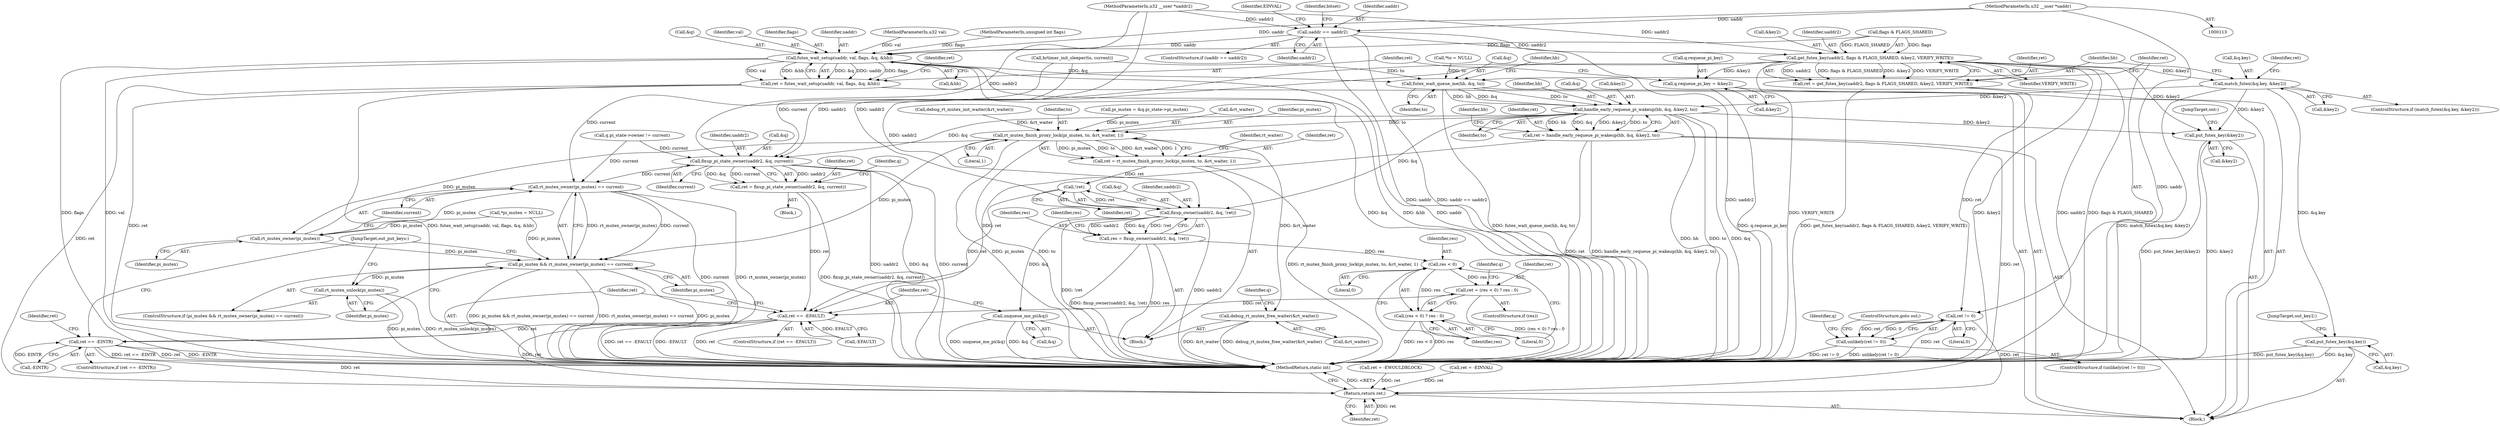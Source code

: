 digraph "0_linux_e9c243a5a6de0be8e584c604d353412584b592f8_0@pointer" {
"1000114" [label="(MethodParameterIn,u32 __user *uaddr)"];
"1000143" [label="(Call,uaddr == uaddr2)"];
"1000207" [label="(Call,get_futex_key(uaddr2, flags & FLAGS_SHARED, &key2, VERIFY_WRITE))"];
"1000205" [label="(Call,ret = get_futex_key(uaddr2, flags & FLAGS_SHARED, &key2, VERIFY_WRITE))"];
"1000217" [label="(Call,ret != 0)"];
"1000216" [label="(Call,unlikely(ret != 0))"];
"1000427" [label="(Return,return ret;)"];
"1000232" [label="(Call,q.requeue_pi_key = &key2)"];
"1000252" [label="(Call,match_futex(&q.key, &key2))"];
"1000277" [label="(Call,handle_early_requeue_pi_wakeup(hb, &q, &key2, to))"];
"1000275" [label="(Call,ret = handle_early_requeue_pi_wakeup(hb, &q, &key2, to))"];
"1000378" [label="(Call,ret == -EFAULT)"];
"1000394" [label="(Call,ret == -EINTR)"];
"1000317" [label="(Call,fixup_pi_state_owner(uaddr2, &q, current))"];
"1000315" [label="(Call,ret = fixup_pi_state_owner(uaddr2, &q, current))"];
"1000386" [label="(Call,rt_mutex_owner(pi_mutex) == current)"];
"1000384" [label="(Call,pi_mutex && rt_mutex_owner(pi_mutex) == current)"];
"1000390" [label="(Call,rt_mutex_unlock(pi_mutex))"];
"1000343" [label="(Call,rt_mutex_finish_proxy_lock(pi_mutex, to, &rt_waiter, 1))"];
"1000341" [label="(Call,ret = rt_mutex_finish_proxy_lock(pi_mutex, to, &rt_waiter, 1))"];
"1000362" [label="(Call,!ret)"];
"1000358" [label="(Call,fixup_owner(uaddr2, &q, !ret))"];
"1000356" [label="(Call,res = fixup_owner(uaddr2, &q, !ret))"];
"1000369" [label="(Call,res < 0)"];
"1000366" [label="(Call,ret = (res < 0) ? res : 0)"];
"1000368" [label="(Call,(res < 0) ? res : 0)"];
"1000374" [label="(Call,unqueue_me_pi(&q))"];
"1000349" [label="(Call,debug_rt_mutex_free_waiter(&rt_waiter))"];
"1000387" [label="(Call,rt_mutex_owner(pi_mutex))"];
"1000410" [label="(Call,put_futex_key(&key2))"];
"1000404" [label="(Call,put_futex_key(&q.key))"];
"1000240" [label="(Call,futex_wait_setup(uaddr, val, flags, &q, &hb))"];
"1000238" [label="(Call,ret = futex_wait_setup(uaddr, val, flags, &q, &hb))"];
"1000265" [label="(Call,futex_wait_queue_me(hb, &q, to))"];
"1000242" [label="(Identifier,val)"];
"1000385" [label="(Identifier,pi_mutex)"];
"1000243" [label="(Identifier,flags)"];
"1000128" [label="(Call,*pi_mutex = NULL)"];
"1000220" [label="(ControlStructure,goto out;)"];
"1000315" [label="(Call,ret = fixup_pi_state_owner(uaddr2, &q, current))"];
"1000349" [label="(Call,debug_rt_mutex_free_waiter(&rt_waiter))"];
"1000151" [label="(Identifier,bitset)"];
"1000362" [label="(Call,!ret)"];
"1000257" [label="(Call,&key2)"];
"1000232" [label="(Call,q.requeue_pi_key = &key2)"];
"1000273" [label="(Identifier,hb)"];
"1000212" [label="(Call,&key2)"];
"1000386" [label="(Call,rt_mutex_owner(pi_mutex) == current)"];
"1000373" [label="(Literal,0)"];
"1000380" [label="(Call,-EFAULT)"];
"1000277" [label="(Call,handle_early_requeue_pi_wakeup(hb, &q, &key2, to))"];
"1000219" [label="(Literal,0)"];
"1000390" [label="(Call,rt_mutex_unlock(pi_mutex))"];
"1000346" [label="(Call,&rt_waiter)"];
"1000404" [label="(Call,put_futex_key(&q.key))"];
"1000217" [label="(Call,ret != 0)"];
"1000410" [label="(Call,put_futex_key(&key2))"];
"1000240" [label="(Call,futex_wait_setup(uaddr, val, flags, &q, &hb))"];
"1000344" [label="(Identifier,pi_mutex)"];
"1000265" [label="(Call,futex_wait_queue_me(hb, &q, to))"];
"1000275" [label="(Call,ret = handle_early_requeue_pi_wakeup(hb, &q, &key2, to))"];
"1000233" [label="(Call,q.requeue_pi_key)"];
"1000241" [label="(Identifier,uaddr)"];
"1000116" [label="(MethodParameterIn,u32 val)"];
"1000115" [label="(MethodParameterIn,unsigned int flags)"];
"1000114" [label="(MethodParameterIn,u32 __user *uaddr)"];
"1000145" [label="(Identifier,uaddr2)"];
"1000209" [label="(Call,flags & FLAGS_SHARED)"];
"1000356" [label="(Call,res = fixup_owner(uaddr2, &q, !ret))"];
"1000395" [label="(Identifier,ret)"];
"1000379" [label="(Identifier,ret)"];
"1000236" [label="(Call,&key2)"];
"1000123" [label="(Call,*to = NULL)"];
"1000144" [label="(Identifier,uaddr)"];
"1000287" [label="(Identifier,hb)"];
"1000321" [label="(Identifier,current)"];
"1000319" [label="(Call,&q)"];
"1000367" [label="(Identifier,ret)"];
"1000252" [label="(Call,match_futex(&q.key, &key2))"];
"1000143" [label="(Call,uaddr == uaddr2)"];
"1000371" [label="(Literal,0)"];
"1000215" [label="(ControlStructure,if (unlikely(ret != 0)))"];
"1000205" [label="(Call,ret = get_futex_key(uaddr2, flags & FLAGS_SHARED, &key2, VERIFY_WRITE))"];
"1000206" [label="(Identifier,ret)"];
"1000251" [label="(ControlStructure,if (match_futex(&q.key, &key2)))"];
"1000120" [label="(Block,)"];
"1000142" [label="(ControlStructure,if (uaddr == uaddr2))"];
"1000119" [label="(MethodParameterIn,u32 __user *uaddr2)"];
"1000216" [label="(Call,unlikely(ret != 0))"];
"1000375" [label="(Call,&q)"];
"1000341" [label="(Call,ret = rt_mutex_finish_proxy_lock(pi_mutex, to, &rt_waiter, 1))"];
"1000428" [label="(Identifier,ret)"];
"1000400" [label="(Identifier,ret)"];
"1000244" [label="(Call,&q)"];
"1000383" [label="(ControlStructure,if (pi_mutex && rt_mutex_owner(pi_mutex) == current))"];
"1000365" [label="(Identifier,res)"];
"1000343" [label="(Call,rt_mutex_finish_proxy_lock(pi_mutex, to, &rt_waiter, 1))"];
"1000260" [label="(Call,ret = -EINVAL)"];
"1000405" [label="(Call,&q.key)"];
"1000378" [label="(Call,ret == -EFAULT)"];
"1000310" [label="(Block,)"];
"1000351" [label="(Identifier,rt_waiter)"];
"1000318" [label="(Identifier,uaddr2)"];
"1000279" [label="(Call,&q)"];
"1000348" [label="(Literal,1)"];
"1000387" [label="(Call,rt_mutex_owner(pi_mutex))"];
"1000370" [label="(Identifier,res)"];
"1000427" [label="(Return,return ret;)"];
"1000345" [label="(Identifier,to)"];
"1000281" [label="(Call,&key2)"];
"1000360" [label="(Call,&q)"];
"1000372" [label="(Identifier,res)"];
"1000249" [label="(Identifier,ret)"];
"1000303" [label="(Call,q.pi_state->owner != current)"];
"1000359" [label="(Identifier,uaddr2)"];
"1000148" [label="(Identifier,EINVAL)"];
"1000354" [label="(Identifier,q)"];
"1000393" [label="(ControlStructure,if (ret == -EINTR))"];
"1000376" [label="(Identifier,q)"];
"1000409" [label="(JumpTarget,out_key2:)"];
"1000269" [label="(Identifier,to)"];
"1000253" [label="(Call,&q.key)"];
"1000358" [label="(Call,fixup_owner(uaddr2, &q, !ret))"];
"1000283" [label="(Identifier,to)"];
"1000368" [label="(Call,(res < 0) ? res : 0)"];
"1000174" [label="(Call,hrtimer_init_sleeper(to, current))"];
"1000276" [label="(Identifier,ret)"];
"1000317" [label="(Call,fixup_pi_state_owner(uaddr2, &q, current))"];
"1000394" [label="(Call,ret == -EINTR)"];
"1000208" [label="(Identifier,uaddr2)"];
"1000403" [label="(JumpTarget,out_put_keys:)"];
"1000389" [label="(Identifier,current)"];
"1000384" [label="(Call,pi_mutex && rt_mutex_owner(pi_mutex) == current)"];
"1000342" [label="(Identifier,ret)"];
"1000324" [label="(Identifier,q)"];
"1000369" [label="(Call,res < 0)"];
"1000364" [label="(ControlStructure,if (res))"];
"1000278" [label="(Identifier,hb)"];
"1000327" [label="(Block,)"];
"1000388" [label="(Identifier,pi_mutex)"];
"1000413" [label="(JumpTarget,out:)"];
"1000374" [label="(Call,unqueue_me_pi(&q))"];
"1000316" [label="(Identifier,ret)"];
"1000246" [label="(Call,&hb)"];
"1000267" [label="(Call,&q)"];
"1000411" [label="(Call,&key2)"];
"1000223" [label="(Identifier,q)"];
"1000214" [label="(Identifier,VERIFY_WRITE)"];
"1000391" [label="(Identifier,pi_mutex)"];
"1000396" [label="(Call,-EINTR)"];
"1000266" [label="(Identifier,hb)"];
"1000207" [label="(Call,get_futex_key(uaddr2, flags & FLAGS_SHARED, &key2, VERIFY_WRITE))"];
"1000187" [label="(Call,debug_rt_mutex_init_waiter(&rt_waiter))"];
"1000377" [label="(ControlStructure,if (ret == -EFAULT))"];
"1000429" [label="(MethodReturn,static int)"];
"1000350" [label="(Call,&rt_waiter)"];
"1000238" [label="(Call,ret = futex_wait_setup(uaddr, val, flags, &q, &hb))"];
"1000399" [label="(Call,ret = -EWOULDBLOCK)"];
"1000261" [label="(Identifier,ret)"];
"1000357" [label="(Identifier,res)"];
"1000218" [label="(Identifier,ret)"];
"1000333" [label="(Call,pi_mutex = &q.pi_state->pi_mutex)"];
"1000363" [label="(Identifier,ret)"];
"1000239" [label="(Identifier,ret)"];
"1000366" [label="(Call,ret = (res < 0) ? res : 0)"];
"1000114" -> "1000113"  [label="AST: "];
"1000114" -> "1000429"  [label="DDG: uaddr"];
"1000114" -> "1000143"  [label="DDG: uaddr"];
"1000114" -> "1000240"  [label="DDG: uaddr"];
"1000143" -> "1000142"  [label="AST: "];
"1000143" -> "1000145"  [label="CFG: "];
"1000144" -> "1000143"  [label="AST: "];
"1000145" -> "1000143"  [label="AST: "];
"1000148" -> "1000143"  [label="CFG: "];
"1000151" -> "1000143"  [label="CFG: "];
"1000143" -> "1000429"  [label="DDG: uaddr"];
"1000143" -> "1000429"  [label="DDG: uaddr2"];
"1000143" -> "1000429"  [label="DDG: uaddr == uaddr2"];
"1000119" -> "1000143"  [label="DDG: uaddr2"];
"1000143" -> "1000207"  [label="DDG: uaddr2"];
"1000143" -> "1000240"  [label="DDG: uaddr"];
"1000207" -> "1000205"  [label="AST: "];
"1000207" -> "1000214"  [label="CFG: "];
"1000208" -> "1000207"  [label="AST: "];
"1000209" -> "1000207"  [label="AST: "];
"1000212" -> "1000207"  [label="AST: "];
"1000214" -> "1000207"  [label="AST: "];
"1000205" -> "1000207"  [label="CFG: "];
"1000207" -> "1000429"  [label="DDG: flags & FLAGS_SHARED"];
"1000207" -> "1000429"  [label="DDG: VERIFY_WRITE"];
"1000207" -> "1000429"  [label="DDG: uaddr2"];
"1000207" -> "1000429"  [label="DDG: &key2"];
"1000207" -> "1000205"  [label="DDG: uaddr2"];
"1000207" -> "1000205"  [label="DDG: flags & FLAGS_SHARED"];
"1000207" -> "1000205"  [label="DDG: &key2"];
"1000207" -> "1000205"  [label="DDG: VERIFY_WRITE"];
"1000119" -> "1000207"  [label="DDG: uaddr2"];
"1000209" -> "1000207"  [label="DDG: flags"];
"1000209" -> "1000207"  [label="DDG: FLAGS_SHARED"];
"1000207" -> "1000232"  [label="DDG: &key2"];
"1000207" -> "1000252"  [label="DDG: &key2"];
"1000207" -> "1000317"  [label="DDG: uaddr2"];
"1000207" -> "1000358"  [label="DDG: uaddr2"];
"1000207" -> "1000410"  [label="DDG: &key2"];
"1000205" -> "1000120"  [label="AST: "];
"1000206" -> "1000205"  [label="AST: "];
"1000218" -> "1000205"  [label="CFG: "];
"1000205" -> "1000429"  [label="DDG: get_futex_key(uaddr2, flags & FLAGS_SHARED, &key2, VERIFY_WRITE)"];
"1000205" -> "1000217"  [label="DDG: ret"];
"1000217" -> "1000216"  [label="AST: "];
"1000217" -> "1000219"  [label="CFG: "];
"1000218" -> "1000217"  [label="AST: "];
"1000219" -> "1000217"  [label="AST: "];
"1000216" -> "1000217"  [label="CFG: "];
"1000217" -> "1000429"  [label="DDG: ret"];
"1000217" -> "1000216"  [label="DDG: ret"];
"1000217" -> "1000216"  [label="DDG: 0"];
"1000217" -> "1000427"  [label="DDG: ret"];
"1000216" -> "1000215"  [label="AST: "];
"1000220" -> "1000216"  [label="CFG: "];
"1000223" -> "1000216"  [label="CFG: "];
"1000216" -> "1000429"  [label="DDG: unlikely(ret != 0)"];
"1000216" -> "1000429"  [label="DDG: ret != 0"];
"1000427" -> "1000120"  [label="AST: "];
"1000427" -> "1000428"  [label="CFG: "];
"1000428" -> "1000427"  [label="AST: "];
"1000429" -> "1000427"  [label="CFG: "];
"1000427" -> "1000429"  [label="DDG: <RET>"];
"1000428" -> "1000427"  [label="DDG: ret"];
"1000238" -> "1000427"  [label="DDG: ret"];
"1000399" -> "1000427"  [label="DDG: ret"];
"1000275" -> "1000427"  [label="DDG: ret"];
"1000260" -> "1000427"  [label="DDG: ret"];
"1000394" -> "1000427"  [label="DDG: ret"];
"1000378" -> "1000427"  [label="DDG: ret"];
"1000232" -> "1000120"  [label="AST: "];
"1000232" -> "1000236"  [label="CFG: "];
"1000233" -> "1000232"  [label="AST: "];
"1000236" -> "1000232"  [label="AST: "];
"1000239" -> "1000232"  [label="CFG: "];
"1000232" -> "1000429"  [label="DDG: q.requeue_pi_key"];
"1000252" -> "1000251"  [label="AST: "];
"1000252" -> "1000257"  [label="CFG: "];
"1000253" -> "1000252"  [label="AST: "];
"1000257" -> "1000252"  [label="AST: "];
"1000261" -> "1000252"  [label="CFG: "];
"1000266" -> "1000252"  [label="CFG: "];
"1000252" -> "1000429"  [label="DDG: match_futex(&q.key, &key2)"];
"1000252" -> "1000277"  [label="DDG: &key2"];
"1000252" -> "1000404"  [label="DDG: &q.key"];
"1000252" -> "1000410"  [label="DDG: &key2"];
"1000277" -> "1000275"  [label="AST: "];
"1000277" -> "1000283"  [label="CFG: "];
"1000278" -> "1000277"  [label="AST: "];
"1000279" -> "1000277"  [label="AST: "];
"1000281" -> "1000277"  [label="AST: "];
"1000283" -> "1000277"  [label="AST: "];
"1000275" -> "1000277"  [label="CFG: "];
"1000277" -> "1000429"  [label="DDG: hb"];
"1000277" -> "1000429"  [label="DDG: to"];
"1000277" -> "1000429"  [label="DDG: &q"];
"1000277" -> "1000275"  [label="DDG: hb"];
"1000277" -> "1000275"  [label="DDG: &q"];
"1000277" -> "1000275"  [label="DDG: &key2"];
"1000277" -> "1000275"  [label="DDG: to"];
"1000265" -> "1000277"  [label="DDG: hb"];
"1000265" -> "1000277"  [label="DDG: &q"];
"1000265" -> "1000277"  [label="DDG: to"];
"1000277" -> "1000317"  [label="DDG: &q"];
"1000277" -> "1000343"  [label="DDG: to"];
"1000277" -> "1000358"  [label="DDG: &q"];
"1000277" -> "1000410"  [label="DDG: &key2"];
"1000275" -> "1000120"  [label="AST: "];
"1000276" -> "1000275"  [label="AST: "];
"1000287" -> "1000275"  [label="CFG: "];
"1000275" -> "1000429"  [label="DDG: ret"];
"1000275" -> "1000429"  [label="DDG: handle_early_requeue_pi_wakeup(hb, &q, &key2, to)"];
"1000275" -> "1000378"  [label="DDG: ret"];
"1000378" -> "1000377"  [label="AST: "];
"1000378" -> "1000380"  [label="CFG: "];
"1000379" -> "1000378"  [label="AST: "];
"1000380" -> "1000378"  [label="AST: "];
"1000385" -> "1000378"  [label="CFG: "];
"1000395" -> "1000378"  [label="CFG: "];
"1000378" -> "1000429"  [label="DDG: -EFAULT"];
"1000378" -> "1000429"  [label="DDG: ret"];
"1000378" -> "1000429"  [label="DDG: ret == -EFAULT"];
"1000315" -> "1000378"  [label="DDG: ret"];
"1000366" -> "1000378"  [label="DDG: ret"];
"1000362" -> "1000378"  [label="DDG: ret"];
"1000380" -> "1000378"  [label="DDG: EFAULT"];
"1000378" -> "1000394"  [label="DDG: ret"];
"1000394" -> "1000393"  [label="AST: "];
"1000394" -> "1000396"  [label="CFG: "];
"1000395" -> "1000394"  [label="AST: "];
"1000396" -> "1000394"  [label="AST: "];
"1000400" -> "1000394"  [label="CFG: "];
"1000403" -> "1000394"  [label="CFG: "];
"1000394" -> "1000429"  [label="DDG: -EINTR"];
"1000394" -> "1000429"  [label="DDG: ret == -EINTR"];
"1000394" -> "1000429"  [label="DDG: ret"];
"1000396" -> "1000394"  [label="DDG: EINTR"];
"1000317" -> "1000315"  [label="AST: "];
"1000317" -> "1000321"  [label="CFG: "];
"1000318" -> "1000317"  [label="AST: "];
"1000319" -> "1000317"  [label="AST: "];
"1000321" -> "1000317"  [label="AST: "];
"1000315" -> "1000317"  [label="CFG: "];
"1000317" -> "1000429"  [label="DDG: uaddr2"];
"1000317" -> "1000429"  [label="DDG: &q"];
"1000317" -> "1000429"  [label="DDG: current"];
"1000317" -> "1000315"  [label="DDG: uaddr2"];
"1000317" -> "1000315"  [label="DDG: &q"];
"1000317" -> "1000315"  [label="DDG: current"];
"1000119" -> "1000317"  [label="DDG: uaddr2"];
"1000303" -> "1000317"  [label="DDG: current"];
"1000174" -> "1000317"  [label="DDG: current"];
"1000317" -> "1000386"  [label="DDG: current"];
"1000315" -> "1000310"  [label="AST: "];
"1000316" -> "1000315"  [label="AST: "];
"1000324" -> "1000315"  [label="CFG: "];
"1000315" -> "1000429"  [label="DDG: fixup_pi_state_owner(uaddr2, &q, current)"];
"1000386" -> "1000384"  [label="AST: "];
"1000386" -> "1000389"  [label="CFG: "];
"1000387" -> "1000386"  [label="AST: "];
"1000389" -> "1000386"  [label="AST: "];
"1000384" -> "1000386"  [label="CFG: "];
"1000386" -> "1000429"  [label="DDG: current"];
"1000386" -> "1000429"  [label="DDG: rt_mutex_owner(pi_mutex)"];
"1000386" -> "1000384"  [label="DDG: rt_mutex_owner(pi_mutex)"];
"1000386" -> "1000384"  [label="DDG: current"];
"1000387" -> "1000386"  [label="DDG: pi_mutex"];
"1000303" -> "1000386"  [label="DDG: current"];
"1000174" -> "1000386"  [label="DDG: current"];
"1000384" -> "1000383"  [label="AST: "];
"1000384" -> "1000385"  [label="CFG: "];
"1000385" -> "1000384"  [label="AST: "];
"1000391" -> "1000384"  [label="CFG: "];
"1000403" -> "1000384"  [label="CFG: "];
"1000384" -> "1000429"  [label="DDG: pi_mutex && rt_mutex_owner(pi_mutex) == current"];
"1000384" -> "1000429"  [label="DDG: rt_mutex_owner(pi_mutex) == current"];
"1000384" -> "1000429"  [label="DDG: pi_mutex"];
"1000343" -> "1000384"  [label="DDG: pi_mutex"];
"1000128" -> "1000384"  [label="DDG: pi_mutex"];
"1000387" -> "1000384"  [label="DDG: pi_mutex"];
"1000384" -> "1000390"  [label="DDG: pi_mutex"];
"1000390" -> "1000383"  [label="AST: "];
"1000390" -> "1000391"  [label="CFG: "];
"1000391" -> "1000390"  [label="AST: "];
"1000403" -> "1000390"  [label="CFG: "];
"1000390" -> "1000429"  [label="DDG: rt_mutex_unlock(pi_mutex)"];
"1000390" -> "1000429"  [label="DDG: pi_mutex"];
"1000343" -> "1000341"  [label="AST: "];
"1000343" -> "1000348"  [label="CFG: "];
"1000344" -> "1000343"  [label="AST: "];
"1000345" -> "1000343"  [label="AST: "];
"1000346" -> "1000343"  [label="AST: "];
"1000348" -> "1000343"  [label="AST: "];
"1000341" -> "1000343"  [label="CFG: "];
"1000343" -> "1000429"  [label="DDG: pi_mutex"];
"1000343" -> "1000429"  [label="DDG: to"];
"1000343" -> "1000341"  [label="DDG: pi_mutex"];
"1000343" -> "1000341"  [label="DDG: to"];
"1000343" -> "1000341"  [label="DDG: &rt_waiter"];
"1000343" -> "1000341"  [label="DDG: 1"];
"1000333" -> "1000343"  [label="DDG: pi_mutex"];
"1000187" -> "1000343"  [label="DDG: &rt_waiter"];
"1000343" -> "1000349"  [label="DDG: &rt_waiter"];
"1000343" -> "1000387"  [label="DDG: pi_mutex"];
"1000341" -> "1000327"  [label="AST: "];
"1000342" -> "1000341"  [label="AST: "];
"1000351" -> "1000341"  [label="CFG: "];
"1000341" -> "1000429"  [label="DDG: rt_mutex_finish_proxy_lock(pi_mutex, to, &rt_waiter, 1)"];
"1000341" -> "1000362"  [label="DDG: ret"];
"1000362" -> "1000358"  [label="AST: "];
"1000362" -> "1000363"  [label="CFG: "];
"1000363" -> "1000362"  [label="AST: "];
"1000358" -> "1000362"  [label="CFG: "];
"1000362" -> "1000358"  [label="DDG: ret"];
"1000358" -> "1000356"  [label="AST: "];
"1000359" -> "1000358"  [label="AST: "];
"1000360" -> "1000358"  [label="AST: "];
"1000356" -> "1000358"  [label="CFG: "];
"1000358" -> "1000429"  [label="DDG: !ret"];
"1000358" -> "1000429"  [label="DDG: uaddr2"];
"1000358" -> "1000356"  [label="DDG: uaddr2"];
"1000358" -> "1000356"  [label="DDG: &q"];
"1000358" -> "1000356"  [label="DDG: !ret"];
"1000119" -> "1000358"  [label="DDG: uaddr2"];
"1000358" -> "1000374"  [label="DDG: &q"];
"1000356" -> "1000327"  [label="AST: "];
"1000357" -> "1000356"  [label="AST: "];
"1000365" -> "1000356"  [label="CFG: "];
"1000356" -> "1000429"  [label="DDG: res"];
"1000356" -> "1000429"  [label="DDG: fixup_owner(uaddr2, &q, !ret)"];
"1000356" -> "1000369"  [label="DDG: res"];
"1000369" -> "1000368"  [label="AST: "];
"1000369" -> "1000371"  [label="CFG: "];
"1000370" -> "1000369"  [label="AST: "];
"1000371" -> "1000369"  [label="AST: "];
"1000372" -> "1000369"  [label="CFG: "];
"1000373" -> "1000369"  [label="CFG: "];
"1000369" -> "1000366"  [label="DDG: res"];
"1000369" -> "1000368"  [label="DDG: res"];
"1000366" -> "1000364"  [label="AST: "];
"1000366" -> "1000368"  [label="CFG: "];
"1000367" -> "1000366"  [label="AST: "];
"1000368" -> "1000366"  [label="AST: "];
"1000376" -> "1000366"  [label="CFG: "];
"1000366" -> "1000429"  [label="DDG: (res < 0) ? res : 0"];
"1000368" -> "1000372"  [label="CFG: "];
"1000368" -> "1000373"  [label="CFG: "];
"1000372" -> "1000368"  [label="AST: "];
"1000373" -> "1000368"  [label="AST: "];
"1000368" -> "1000429"  [label="DDG: res < 0"];
"1000368" -> "1000429"  [label="DDG: res"];
"1000374" -> "1000327"  [label="AST: "];
"1000374" -> "1000375"  [label="CFG: "];
"1000375" -> "1000374"  [label="AST: "];
"1000379" -> "1000374"  [label="CFG: "];
"1000374" -> "1000429"  [label="DDG: &q"];
"1000374" -> "1000429"  [label="DDG: unqueue_me_pi(&q)"];
"1000349" -> "1000327"  [label="AST: "];
"1000349" -> "1000350"  [label="CFG: "];
"1000350" -> "1000349"  [label="AST: "];
"1000354" -> "1000349"  [label="CFG: "];
"1000349" -> "1000429"  [label="DDG: debug_rt_mutex_free_waiter(&rt_waiter)"];
"1000349" -> "1000429"  [label="DDG: &rt_waiter"];
"1000387" -> "1000388"  [label="CFG: "];
"1000388" -> "1000387"  [label="AST: "];
"1000389" -> "1000387"  [label="CFG: "];
"1000128" -> "1000387"  [label="DDG: pi_mutex"];
"1000410" -> "1000120"  [label="AST: "];
"1000410" -> "1000411"  [label="CFG: "];
"1000411" -> "1000410"  [label="AST: "];
"1000413" -> "1000410"  [label="CFG: "];
"1000410" -> "1000429"  [label="DDG: &key2"];
"1000410" -> "1000429"  [label="DDG: put_futex_key(&key2)"];
"1000404" -> "1000120"  [label="AST: "];
"1000404" -> "1000405"  [label="CFG: "];
"1000405" -> "1000404"  [label="AST: "];
"1000409" -> "1000404"  [label="CFG: "];
"1000404" -> "1000429"  [label="DDG: &q.key"];
"1000404" -> "1000429"  [label="DDG: put_futex_key(&q.key)"];
"1000240" -> "1000238"  [label="AST: "];
"1000240" -> "1000246"  [label="CFG: "];
"1000241" -> "1000240"  [label="AST: "];
"1000242" -> "1000240"  [label="AST: "];
"1000243" -> "1000240"  [label="AST: "];
"1000244" -> "1000240"  [label="AST: "];
"1000246" -> "1000240"  [label="AST: "];
"1000238" -> "1000240"  [label="CFG: "];
"1000240" -> "1000429"  [label="DDG: val"];
"1000240" -> "1000429"  [label="DDG: &q"];
"1000240" -> "1000429"  [label="DDG: &hb"];
"1000240" -> "1000429"  [label="DDG: uaddr"];
"1000240" -> "1000429"  [label="DDG: flags"];
"1000240" -> "1000238"  [label="DDG: &q"];
"1000240" -> "1000238"  [label="DDG: uaddr"];
"1000240" -> "1000238"  [label="DDG: flags"];
"1000240" -> "1000238"  [label="DDG: val"];
"1000240" -> "1000238"  [label="DDG: &hb"];
"1000116" -> "1000240"  [label="DDG: val"];
"1000209" -> "1000240"  [label="DDG: flags"];
"1000115" -> "1000240"  [label="DDG: flags"];
"1000240" -> "1000265"  [label="DDG: &q"];
"1000238" -> "1000120"  [label="AST: "];
"1000239" -> "1000238"  [label="AST: "];
"1000249" -> "1000238"  [label="CFG: "];
"1000238" -> "1000429"  [label="DDG: ret"];
"1000238" -> "1000429"  [label="DDG: futex_wait_setup(uaddr, val, flags, &q, &hb)"];
"1000265" -> "1000120"  [label="AST: "];
"1000265" -> "1000269"  [label="CFG: "];
"1000266" -> "1000265"  [label="AST: "];
"1000267" -> "1000265"  [label="AST: "];
"1000269" -> "1000265"  [label="AST: "];
"1000273" -> "1000265"  [label="CFG: "];
"1000265" -> "1000429"  [label="DDG: futex_wait_queue_me(hb, &q, to)"];
"1000174" -> "1000265"  [label="DDG: to"];
"1000123" -> "1000265"  [label="DDG: to"];
}
